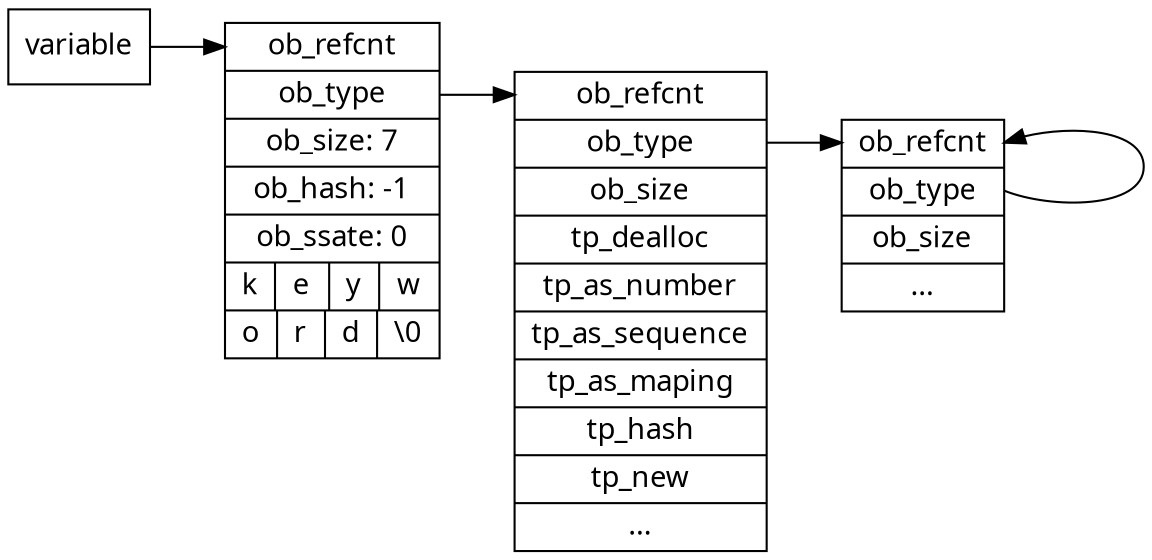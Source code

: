 digraph str_obj {
    rankdir = LR;
    node [shape=record, fontname="monaco"];
    edge [fontname="monaco"];

    //str_obj [label=<
        //<table border="0" cellborder="1" cellspacing="0" cellpadding="4">
            //<tr>
                //<td rowspan="4"> ob_refcnt </td>
            //</tr>
            //<tr>
                //<td rowspan="4"> ob_type </td>
            //</tr>
            //<tr>
                //<td rowspan="4"> ob_size: 6 </td>
            //</tr>
            //<tr>
                //<td rowspan="4"> ob_hash: -1 </td>
            //</tr>
            //<tr>
                //<td rowspan="4"> ob_ssate: 0 </td>
            //</tr>
            //<tr>
                //<td> P </td>
                //<td> y </td>
                //<td> t </td>
                //<td> h </td>
            //</tr>
            //<tr>
                //<td> o </td>
                //<td> n </td>
                //<td> \0 </td>
                //<td>   </td>
            //</tr>
        //</table>
        //>];
    str_obj [label="<f1> ob_refcnt | <f2> ob_type | <f3> ob_size: 7 | <f4> ob_hash: -1 | <f5> ob_ssate: 0 | {k | e | y | w} | {o | r | d | \\0}"];
    str_type [label="<f1> ob_refcnt | <f2> ob_type | <f3> ob_size | <f4> tp_dealloc | <f5> tp_as_number | <f6> tp_as_sequence | <f7> tp_as_maping | <f8> tp_hash | <f7> tp_new | <f8> ..."];
    type_type [label="<f1> ob_refcnt | <f2> ob_type | <f3> ob_size | <f4> ..."];
    //int_as_number [label="<f1> int_add | <f2> int_sub | <f3> int_mul | <f4> int_classic_div | <f5> int_mod | <f6> ..."];

    variable -> str_obj:f1;
    str_obj:f2 -> str_type:f1;
    str_type:f2 -> type_type:f1;
    //int_type:f4 -> int_dealloc:w;
    //int_type:f5 -> int_as_number:f1;
    //int_type:f6 -> int_hash;
    //int_type:f7 -> int_new;
    type_type:f2:e -> type_type:f1:e;
}

